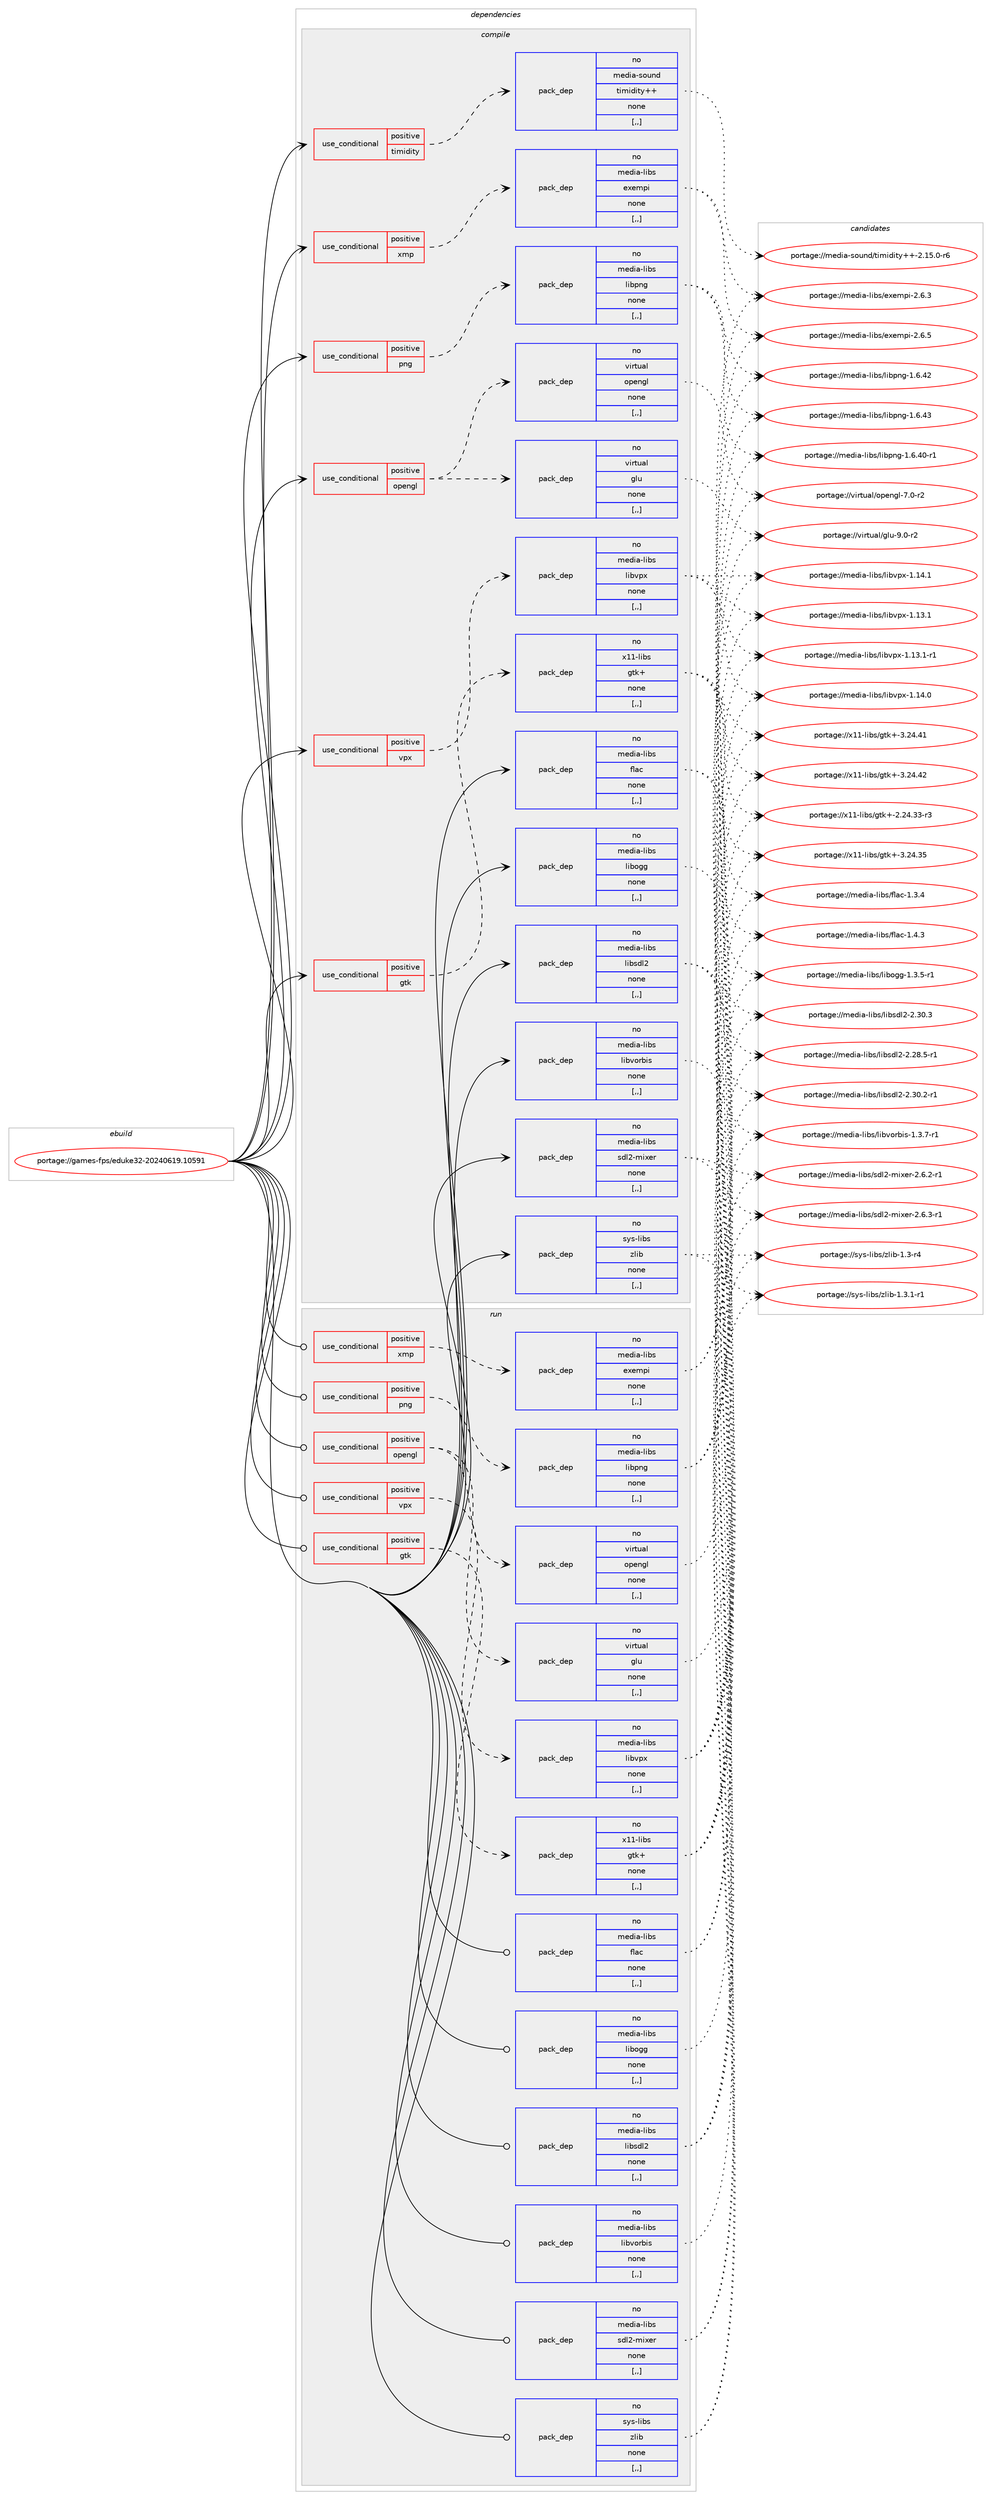 digraph prolog {

# *************
# Graph options
# *************

newrank=true;
concentrate=true;
compound=true;
graph [rankdir=LR,fontname=Helvetica,fontsize=10,ranksep=1.5];#, ranksep=2.5, nodesep=0.2];
edge  [arrowhead=vee];
node  [fontname=Helvetica,fontsize=10];

# **********
# The ebuild
# **********

subgraph cluster_leftcol {
color=gray;
rank=same;
label=<<i>ebuild</i>>;
id [label="portage://games-fps/eduke32-20240619.10591", color=red, width=4, href="../games-fps/eduke32-20240619.10591.svg"];
}

# ****************
# The dependencies
# ****************

subgraph cluster_midcol {
color=gray;
label=<<i>dependencies</i>>;
subgraph cluster_compile {
fillcolor="#eeeeee";
style=filled;
label=<<i>compile</i>>;
subgraph cond62489 {
dependency225223 [label=<<TABLE BORDER="0" CELLBORDER="1" CELLSPACING="0" CELLPADDING="4"><TR><TD ROWSPAN="3" CELLPADDING="10">use_conditional</TD></TR><TR><TD>positive</TD></TR><TR><TD>gtk</TD></TR></TABLE>>, shape=none, color=red];
subgraph pack161253 {
dependency225224 [label=<<TABLE BORDER="0" CELLBORDER="1" CELLSPACING="0" CELLPADDING="4" WIDTH="220"><TR><TD ROWSPAN="6" CELLPADDING="30">pack_dep</TD></TR><TR><TD WIDTH="110">no</TD></TR><TR><TD>x11-libs</TD></TR><TR><TD>gtk+</TD></TR><TR><TD>none</TD></TR><TR><TD>[,,]</TD></TR></TABLE>>, shape=none, color=blue];
}
dependency225223:e -> dependency225224:w [weight=20,style="dashed",arrowhead="vee"];
}
id:e -> dependency225223:w [weight=20,style="solid",arrowhead="vee"];
subgraph cond62490 {
dependency225225 [label=<<TABLE BORDER="0" CELLBORDER="1" CELLSPACING="0" CELLPADDING="4"><TR><TD ROWSPAN="3" CELLPADDING="10">use_conditional</TD></TR><TR><TD>positive</TD></TR><TR><TD>opengl</TD></TR></TABLE>>, shape=none, color=red];
subgraph pack161254 {
dependency225226 [label=<<TABLE BORDER="0" CELLBORDER="1" CELLSPACING="0" CELLPADDING="4" WIDTH="220"><TR><TD ROWSPAN="6" CELLPADDING="30">pack_dep</TD></TR><TR><TD WIDTH="110">no</TD></TR><TR><TD>virtual</TD></TR><TR><TD>glu</TD></TR><TR><TD>none</TD></TR><TR><TD>[,,]</TD></TR></TABLE>>, shape=none, color=blue];
}
dependency225225:e -> dependency225226:w [weight=20,style="dashed",arrowhead="vee"];
subgraph pack161255 {
dependency225227 [label=<<TABLE BORDER="0" CELLBORDER="1" CELLSPACING="0" CELLPADDING="4" WIDTH="220"><TR><TD ROWSPAN="6" CELLPADDING="30">pack_dep</TD></TR><TR><TD WIDTH="110">no</TD></TR><TR><TD>virtual</TD></TR><TR><TD>opengl</TD></TR><TR><TD>none</TD></TR><TR><TD>[,,]</TD></TR></TABLE>>, shape=none, color=blue];
}
dependency225225:e -> dependency225227:w [weight=20,style="dashed",arrowhead="vee"];
}
id:e -> dependency225225:w [weight=20,style="solid",arrowhead="vee"];
subgraph cond62491 {
dependency225228 [label=<<TABLE BORDER="0" CELLBORDER="1" CELLSPACING="0" CELLPADDING="4"><TR><TD ROWSPAN="3" CELLPADDING="10">use_conditional</TD></TR><TR><TD>positive</TD></TR><TR><TD>png</TD></TR></TABLE>>, shape=none, color=red];
subgraph pack161256 {
dependency225229 [label=<<TABLE BORDER="0" CELLBORDER="1" CELLSPACING="0" CELLPADDING="4" WIDTH="220"><TR><TD ROWSPAN="6" CELLPADDING="30">pack_dep</TD></TR><TR><TD WIDTH="110">no</TD></TR><TR><TD>media-libs</TD></TR><TR><TD>libpng</TD></TR><TR><TD>none</TD></TR><TR><TD>[,,]</TD></TR></TABLE>>, shape=none, color=blue];
}
dependency225228:e -> dependency225229:w [weight=20,style="dashed",arrowhead="vee"];
}
id:e -> dependency225228:w [weight=20,style="solid",arrowhead="vee"];
subgraph cond62492 {
dependency225230 [label=<<TABLE BORDER="0" CELLBORDER="1" CELLSPACING="0" CELLPADDING="4"><TR><TD ROWSPAN="3" CELLPADDING="10">use_conditional</TD></TR><TR><TD>positive</TD></TR><TR><TD>timidity</TD></TR></TABLE>>, shape=none, color=red];
subgraph pack161257 {
dependency225231 [label=<<TABLE BORDER="0" CELLBORDER="1" CELLSPACING="0" CELLPADDING="4" WIDTH="220"><TR><TD ROWSPAN="6" CELLPADDING="30">pack_dep</TD></TR><TR><TD WIDTH="110">no</TD></TR><TR><TD>media-sound</TD></TR><TR><TD>timidity++</TD></TR><TR><TD>none</TD></TR><TR><TD>[,,]</TD></TR></TABLE>>, shape=none, color=blue];
}
dependency225230:e -> dependency225231:w [weight=20,style="dashed",arrowhead="vee"];
}
id:e -> dependency225230:w [weight=20,style="solid",arrowhead="vee"];
subgraph cond62493 {
dependency225232 [label=<<TABLE BORDER="0" CELLBORDER="1" CELLSPACING="0" CELLPADDING="4"><TR><TD ROWSPAN="3" CELLPADDING="10">use_conditional</TD></TR><TR><TD>positive</TD></TR><TR><TD>vpx</TD></TR></TABLE>>, shape=none, color=red];
subgraph pack161258 {
dependency225233 [label=<<TABLE BORDER="0" CELLBORDER="1" CELLSPACING="0" CELLPADDING="4" WIDTH="220"><TR><TD ROWSPAN="6" CELLPADDING="30">pack_dep</TD></TR><TR><TD WIDTH="110">no</TD></TR><TR><TD>media-libs</TD></TR><TR><TD>libvpx</TD></TR><TR><TD>none</TD></TR><TR><TD>[,,]</TD></TR></TABLE>>, shape=none, color=blue];
}
dependency225232:e -> dependency225233:w [weight=20,style="dashed",arrowhead="vee"];
}
id:e -> dependency225232:w [weight=20,style="solid",arrowhead="vee"];
subgraph cond62494 {
dependency225234 [label=<<TABLE BORDER="0" CELLBORDER="1" CELLSPACING="0" CELLPADDING="4"><TR><TD ROWSPAN="3" CELLPADDING="10">use_conditional</TD></TR><TR><TD>positive</TD></TR><TR><TD>xmp</TD></TR></TABLE>>, shape=none, color=red];
subgraph pack161259 {
dependency225235 [label=<<TABLE BORDER="0" CELLBORDER="1" CELLSPACING="0" CELLPADDING="4" WIDTH="220"><TR><TD ROWSPAN="6" CELLPADDING="30">pack_dep</TD></TR><TR><TD WIDTH="110">no</TD></TR><TR><TD>media-libs</TD></TR><TR><TD>exempi</TD></TR><TR><TD>none</TD></TR><TR><TD>[,,]</TD></TR></TABLE>>, shape=none, color=blue];
}
dependency225234:e -> dependency225235:w [weight=20,style="dashed",arrowhead="vee"];
}
id:e -> dependency225234:w [weight=20,style="solid",arrowhead="vee"];
subgraph pack161260 {
dependency225236 [label=<<TABLE BORDER="0" CELLBORDER="1" CELLSPACING="0" CELLPADDING="4" WIDTH="220"><TR><TD ROWSPAN="6" CELLPADDING="30">pack_dep</TD></TR><TR><TD WIDTH="110">no</TD></TR><TR><TD>media-libs</TD></TR><TR><TD>flac</TD></TR><TR><TD>none</TD></TR><TR><TD>[,,]</TD></TR></TABLE>>, shape=none, color=blue];
}
id:e -> dependency225236:w [weight=20,style="solid",arrowhead="vee"];
subgraph pack161261 {
dependency225237 [label=<<TABLE BORDER="0" CELLBORDER="1" CELLSPACING="0" CELLPADDING="4" WIDTH="220"><TR><TD ROWSPAN="6" CELLPADDING="30">pack_dep</TD></TR><TR><TD WIDTH="110">no</TD></TR><TR><TD>media-libs</TD></TR><TR><TD>libogg</TD></TR><TR><TD>none</TD></TR><TR><TD>[,,]</TD></TR></TABLE>>, shape=none, color=blue];
}
id:e -> dependency225237:w [weight=20,style="solid",arrowhead="vee"];
subgraph pack161262 {
dependency225238 [label=<<TABLE BORDER="0" CELLBORDER="1" CELLSPACING="0" CELLPADDING="4" WIDTH="220"><TR><TD ROWSPAN="6" CELLPADDING="30">pack_dep</TD></TR><TR><TD WIDTH="110">no</TD></TR><TR><TD>media-libs</TD></TR><TR><TD>libsdl2</TD></TR><TR><TD>none</TD></TR><TR><TD>[,,]</TD></TR></TABLE>>, shape=none, color=blue];
}
id:e -> dependency225238:w [weight=20,style="solid",arrowhead="vee"];
subgraph pack161263 {
dependency225239 [label=<<TABLE BORDER="0" CELLBORDER="1" CELLSPACING="0" CELLPADDING="4" WIDTH="220"><TR><TD ROWSPAN="6" CELLPADDING="30">pack_dep</TD></TR><TR><TD WIDTH="110">no</TD></TR><TR><TD>media-libs</TD></TR><TR><TD>libvorbis</TD></TR><TR><TD>none</TD></TR><TR><TD>[,,]</TD></TR></TABLE>>, shape=none, color=blue];
}
id:e -> dependency225239:w [weight=20,style="solid",arrowhead="vee"];
subgraph pack161264 {
dependency225240 [label=<<TABLE BORDER="0" CELLBORDER="1" CELLSPACING="0" CELLPADDING="4" WIDTH="220"><TR><TD ROWSPAN="6" CELLPADDING="30">pack_dep</TD></TR><TR><TD WIDTH="110">no</TD></TR><TR><TD>media-libs</TD></TR><TR><TD>sdl2-mixer</TD></TR><TR><TD>none</TD></TR><TR><TD>[,,]</TD></TR></TABLE>>, shape=none, color=blue];
}
id:e -> dependency225240:w [weight=20,style="solid",arrowhead="vee"];
subgraph pack161265 {
dependency225241 [label=<<TABLE BORDER="0" CELLBORDER="1" CELLSPACING="0" CELLPADDING="4" WIDTH="220"><TR><TD ROWSPAN="6" CELLPADDING="30">pack_dep</TD></TR><TR><TD WIDTH="110">no</TD></TR><TR><TD>sys-libs</TD></TR><TR><TD>zlib</TD></TR><TR><TD>none</TD></TR><TR><TD>[,,]</TD></TR></TABLE>>, shape=none, color=blue];
}
id:e -> dependency225241:w [weight=20,style="solid",arrowhead="vee"];
}
subgraph cluster_compileandrun {
fillcolor="#eeeeee";
style=filled;
label=<<i>compile and run</i>>;
}
subgraph cluster_run {
fillcolor="#eeeeee";
style=filled;
label=<<i>run</i>>;
subgraph cond62495 {
dependency225242 [label=<<TABLE BORDER="0" CELLBORDER="1" CELLSPACING="0" CELLPADDING="4"><TR><TD ROWSPAN="3" CELLPADDING="10">use_conditional</TD></TR><TR><TD>positive</TD></TR><TR><TD>gtk</TD></TR></TABLE>>, shape=none, color=red];
subgraph pack161266 {
dependency225243 [label=<<TABLE BORDER="0" CELLBORDER="1" CELLSPACING="0" CELLPADDING="4" WIDTH="220"><TR><TD ROWSPAN="6" CELLPADDING="30">pack_dep</TD></TR><TR><TD WIDTH="110">no</TD></TR><TR><TD>x11-libs</TD></TR><TR><TD>gtk+</TD></TR><TR><TD>none</TD></TR><TR><TD>[,,]</TD></TR></TABLE>>, shape=none, color=blue];
}
dependency225242:e -> dependency225243:w [weight=20,style="dashed",arrowhead="vee"];
}
id:e -> dependency225242:w [weight=20,style="solid",arrowhead="odot"];
subgraph cond62496 {
dependency225244 [label=<<TABLE BORDER="0" CELLBORDER="1" CELLSPACING="0" CELLPADDING="4"><TR><TD ROWSPAN="3" CELLPADDING="10">use_conditional</TD></TR><TR><TD>positive</TD></TR><TR><TD>opengl</TD></TR></TABLE>>, shape=none, color=red];
subgraph pack161267 {
dependency225245 [label=<<TABLE BORDER="0" CELLBORDER="1" CELLSPACING="0" CELLPADDING="4" WIDTH="220"><TR><TD ROWSPAN="6" CELLPADDING="30">pack_dep</TD></TR><TR><TD WIDTH="110">no</TD></TR><TR><TD>virtual</TD></TR><TR><TD>glu</TD></TR><TR><TD>none</TD></TR><TR><TD>[,,]</TD></TR></TABLE>>, shape=none, color=blue];
}
dependency225244:e -> dependency225245:w [weight=20,style="dashed",arrowhead="vee"];
subgraph pack161268 {
dependency225246 [label=<<TABLE BORDER="0" CELLBORDER="1" CELLSPACING="0" CELLPADDING="4" WIDTH="220"><TR><TD ROWSPAN="6" CELLPADDING="30">pack_dep</TD></TR><TR><TD WIDTH="110">no</TD></TR><TR><TD>virtual</TD></TR><TR><TD>opengl</TD></TR><TR><TD>none</TD></TR><TR><TD>[,,]</TD></TR></TABLE>>, shape=none, color=blue];
}
dependency225244:e -> dependency225246:w [weight=20,style="dashed",arrowhead="vee"];
}
id:e -> dependency225244:w [weight=20,style="solid",arrowhead="odot"];
subgraph cond62497 {
dependency225247 [label=<<TABLE BORDER="0" CELLBORDER="1" CELLSPACING="0" CELLPADDING="4"><TR><TD ROWSPAN="3" CELLPADDING="10">use_conditional</TD></TR><TR><TD>positive</TD></TR><TR><TD>png</TD></TR></TABLE>>, shape=none, color=red];
subgraph pack161269 {
dependency225248 [label=<<TABLE BORDER="0" CELLBORDER="1" CELLSPACING="0" CELLPADDING="4" WIDTH="220"><TR><TD ROWSPAN="6" CELLPADDING="30">pack_dep</TD></TR><TR><TD WIDTH="110">no</TD></TR><TR><TD>media-libs</TD></TR><TR><TD>libpng</TD></TR><TR><TD>none</TD></TR><TR><TD>[,,]</TD></TR></TABLE>>, shape=none, color=blue];
}
dependency225247:e -> dependency225248:w [weight=20,style="dashed",arrowhead="vee"];
}
id:e -> dependency225247:w [weight=20,style="solid",arrowhead="odot"];
subgraph cond62498 {
dependency225249 [label=<<TABLE BORDER="0" CELLBORDER="1" CELLSPACING="0" CELLPADDING="4"><TR><TD ROWSPAN="3" CELLPADDING="10">use_conditional</TD></TR><TR><TD>positive</TD></TR><TR><TD>vpx</TD></TR></TABLE>>, shape=none, color=red];
subgraph pack161270 {
dependency225250 [label=<<TABLE BORDER="0" CELLBORDER="1" CELLSPACING="0" CELLPADDING="4" WIDTH="220"><TR><TD ROWSPAN="6" CELLPADDING="30">pack_dep</TD></TR><TR><TD WIDTH="110">no</TD></TR><TR><TD>media-libs</TD></TR><TR><TD>libvpx</TD></TR><TR><TD>none</TD></TR><TR><TD>[,,]</TD></TR></TABLE>>, shape=none, color=blue];
}
dependency225249:e -> dependency225250:w [weight=20,style="dashed",arrowhead="vee"];
}
id:e -> dependency225249:w [weight=20,style="solid",arrowhead="odot"];
subgraph cond62499 {
dependency225251 [label=<<TABLE BORDER="0" CELLBORDER="1" CELLSPACING="0" CELLPADDING="4"><TR><TD ROWSPAN="3" CELLPADDING="10">use_conditional</TD></TR><TR><TD>positive</TD></TR><TR><TD>xmp</TD></TR></TABLE>>, shape=none, color=red];
subgraph pack161271 {
dependency225252 [label=<<TABLE BORDER="0" CELLBORDER="1" CELLSPACING="0" CELLPADDING="4" WIDTH="220"><TR><TD ROWSPAN="6" CELLPADDING="30">pack_dep</TD></TR><TR><TD WIDTH="110">no</TD></TR><TR><TD>media-libs</TD></TR><TR><TD>exempi</TD></TR><TR><TD>none</TD></TR><TR><TD>[,,]</TD></TR></TABLE>>, shape=none, color=blue];
}
dependency225251:e -> dependency225252:w [weight=20,style="dashed",arrowhead="vee"];
}
id:e -> dependency225251:w [weight=20,style="solid",arrowhead="odot"];
subgraph pack161272 {
dependency225253 [label=<<TABLE BORDER="0" CELLBORDER="1" CELLSPACING="0" CELLPADDING="4" WIDTH="220"><TR><TD ROWSPAN="6" CELLPADDING="30">pack_dep</TD></TR><TR><TD WIDTH="110">no</TD></TR><TR><TD>media-libs</TD></TR><TR><TD>flac</TD></TR><TR><TD>none</TD></TR><TR><TD>[,,]</TD></TR></TABLE>>, shape=none, color=blue];
}
id:e -> dependency225253:w [weight=20,style="solid",arrowhead="odot"];
subgraph pack161273 {
dependency225254 [label=<<TABLE BORDER="0" CELLBORDER="1" CELLSPACING="0" CELLPADDING="4" WIDTH="220"><TR><TD ROWSPAN="6" CELLPADDING="30">pack_dep</TD></TR><TR><TD WIDTH="110">no</TD></TR><TR><TD>media-libs</TD></TR><TR><TD>libogg</TD></TR><TR><TD>none</TD></TR><TR><TD>[,,]</TD></TR></TABLE>>, shape=none, color=blue];
}
id:e -> dependency225254:w [weight=20,style="solid",arrowhead="odot"];
subgraph pack161274 {
dependency225255 [label=<<TABLE BORDER="0" CELLBORDER="1" CELLSPACING="0" CELLPADDING="4" WIDTH="220"><TR><TD ROWSPAN="6" CELLPADDING="30">pack_dep</TD></TR><TR><TD WIDTH="110">no</TD></TR><TR><TD>media-libs</TD></TR><TR><TD>libsdl2</TD></TR><TR><TD>none</TD></TR><TR><TD>[,,]</TD></TR></TABLE>>, shape=none, color=blue];
}
id:e -> dependency225255:w [weight=20,style="solid",arrowhead="odot"];
subgraph pack161275 {
dependency225256 [label=<<TABLE BORDER="0" CELLBORDER="1" CELLSPACING="0" CELLPADDING="4" WIDTH="220"><TR><TD ROWSPAN="6" CELLPADDING="30">pack_dep</TD></TR><TR><TD WIDTH="110">no</TD></TR><TR><TD>media-libs</TD></TR><TR><TD>libvorbis</TD></TR><TR><TD>none</TD></TR><TR><TD>[,,]</TD></TR></TABLE>>, shape=none, color=blue];
}
id:e -> dependency225256:w [weight=20,style="solid",arrowhead="odot"];
subgraph pack161276 {
dependency225257 [label=<<TABLE BORDER="0" CELLBORDER="1" CELLSPACING="0" CELLPADDING="4" WIDTH="220"><TR><TD ROWSPAN="6" CELLPADDING="30">pack_dep</TD></TR><TR><TD WIDTH="110">no</TD></TR><TR><TD>media-libs</TD></TR><TR><TD>sdl2-mixer</TD></TR><TR><TD>none</TD></TR><TR><TD>[,,]</TD></TR></TABLE>>, shape=none, color=blue];
}
id:e -> dependency225257:w [weight=20,style="solid",arrowhead="odot"];
subgraph pack161277 {
dependency225258 [label=<<TABLE BORDER="0" CELLBORDER="1" CELLSPACING="0" CELLPADDING="4" WIDTH="220"><TR><TD ROWSPAN="6" CELLPADDING="30">pack_dep</TD></TR><TR><TD WIDTH="110">no</TD></TR><TR><TD>sys-libs</TD></TR><TR><TD>zlib</TD></TR><TR><TD>none</TD></TR><TR><TD>[,,]</TD></TR></TABLE>>, shape=none, color=blue];
}
id:e -> dependency225258:w [weight=20,style="solid",arrowhead="odot"];
}
}

# **************
# The candidates
# **************

subgraph cluster_choices {
rank=same;
color=gray;
label=<<i>candidates</i>>;

subgraph choice161253 {
color=black;
nodesep=1;
choice12049494510810598115471031161074345504650524651514511451 [label="portage://x11-libs/gtk+-2.24.33-r3", color=red, width=4,href="../x11-libs/gtk+-2.24.33-r3.svg"];
choice1204949451081059811547103116107434551465052465153 [label="portage://x11-libs/gtk+-3.24.35", color=red, width=4,href="../x11-libs/gtk+-3.24.35.svg"];
choice1204949451081059811547103116107434551465052465249 [label="portage://x11-libs/gtk+-3.24.41", color=red, width=4,href="../x11-libs/gtk+-3.24.41.svg"];
choice1204949451081059811547103116107434551465052465250 [label="portage://x11-libs/gtk+-3.24.42", color=red, width=4,href="../x11-libs/gtk+-3.24.42.svg"];
dependency225224:e -> choice12049494510810598115471031161074345504650524651514511451:w [style=dotted,weight="100"];
dependency225224:e -> choice1204949451081059811547103116107434551465052465153:w [style=dotted,weight="100"];
dependency225224:e -> choice1204949451081059811547103116107434551465052465249:w [style=dotted,weight="100"];
dependency225224:e -> choice1204949451081059811547103116107434551465052465250:w [style=dotted,weight="100"];
}
subgraph choice161254 {
color=black;
nodesep=1;
choice1181051141161179710847103108117455746484511450 [label="portage://virtual/glu-9.0-r2", color=red, width=4,href="../virtual/glu-9.0-r2.svg"];
dependency225226:e -> choice1181051141161179710847103108117455746484511450:w [style=dotted,weight="100"];
}
subgraph choice161255 {
color=black;
nodesep=1;
choice1181051141161179710847111112101110103108455546484511450 [label="portage://virtual/opengl-7.0-r2", color=red, width=4,href="../virtual/opengl-7.0-r2.svg"];
dependency225227:e -> choice1181051141161179710847111112101110103108455546484511450:w [style=dotted,weight="100"];
}
subgraph choice161256 {
color=black;
nodesep=1;
choice1091011001059745108105981154710810598112110103454946544652484511449 [label="portage://media-libs/libpng-1.6.40-r1", color=red, width=4,href="../media-libs/libpng-1.6.40-r1.svg"];
choice109101100105974510810598115471081059811211010345494654465250 [label="portage://media-libs/libpng-1.6.42", color=red, width=4,href="../media-libs/libpng-1.6.42.svg"];
choice109101100105974510810598115471081059811211010345494654465251 [label="portage://media-libs/libpng-1.6.43", color=red, width=4,href="../media-libs/libpng-1.6.43.svg"];
dependency225229:e -> choice1091011001059745108105981154710810598112110103454946544652484511449:w [style=dotted,weight="100"];
dependency225229:e -> choice109101100105974510810598115471081059811211010345494654465250:w [style=dotted,weight="100"];
dependency225229:e -> choice109101100105974510810598115471081059811211010345494654465251:w [style=dotted,weight="100"];
}
subgraph choice161257 {
color=black;
nodesep=1;
choice1091011001059745115111117110100471161051091051001051161214343455046495346484511454 [label="portage://media-sound/timidity++-2.15.0-r6", color=red, width=4,href="../media-sound/timidity++-2.15.0-r6.svg"];
dependency225231:e -> choice1091011001059745115111117110100471161051091051001051161214343455046495346484511454:w [style=dotted,weight="100"];
}
subgraph choice161258 {
color=black;
nodesep=1;
choice109101100105974510810598115471081059811811212045494649514649 [label="portage://media-libs/libvpx-1.13.1", color=red, width=4,href="../media-libs/libvpx-1.13.1.svg"];
choice1091011001059745108105981154710810598118112120454946495146494511449 [label="portage://media-libs/libvpx-1.13.1-r1", color=red, width=4,href="../media-libs/libvpx-1.13.1-r1.svg"];
choice109101100105974510810598115471081059811811212045494649524648 [label="portage://media-libs/libvpx-1.14.0", color=red, width=4,href="../media-libs/libvpx-1.14.0.svg"];
choice109101100105974510810598115471081059811811212045494649524649 [label="portage://media-libs/libvpx-1.14.1", color=red, width=4,href="../media-libs/libvpx-1.14.1.svg"];
dependency225233:e -> choice109101100105974510810598115471081059811811212045494649514649:w [style=dotted,weight="100"];
dependency225233:e -> choice1091011001059745108105981154710810598118112120454946495146494511449:w [style=dotted,weight="100"];
dependency225233:e -> choice109101100105974510810598115471081059811811212045494649524648:w [style=dotted,weight="100"];
dependency225233:e -> choice109101100105974510810598115471081059811811212045494649524649:w [style=dotted,weight="100"];
}
subgraph choice161259 {
color=black;
nodesep=1;
choice10910110010597451081059811547101120101109112105455046544651 [label="portage://media-libs/exempi-2.6.3", color=red, width=4,href="../media-libs/exempi-2.6.3.svg"];
choice10910110010597451081059811547101120101109112105455046544653 [label="portage://media-libs/exempi-2.6.5", color=red, width=4,href="../media-libs/exempi-2.6.5.svg"];
dependency225235:e -> choice10910110010597451081059811547101120101109112105455046544651:w [style=dotted,weight="100"];
dependency225235:e -> choice10910110010597451081059811547101120101109112105455046544653:w [style=dotted,weight="100"];
}
subgraph choice161260 {
color=black;
nodesep=1;
choice109101100105974510810598115471021089799454946514652 [label="portage://media-libs/flac-1.3.4", color=red, width=4,href="../media-libs/flac-1.3.4.svg"];
choice109101100105974510810598115471021089799454946524651 [label="portage://media-libs/flac-1.4.3", color=red, width=4,href="../media-libs/flac-1.4.3.svg"];
dependency225236:e -> choice109101100105974510810598115471021089799454946514652:w [style=dotted,weight="100"];
dependency225236:e -> choice109101100105974510810598115471021089799454946524651:w [style=dotted,weight="100"];
}
subgraph choice161261 {
color=black;
nodesep=1;
choice10910110010597451081059811547108105981111031034549465146534511449 [label="portage://media-libs/libogg-1.3.5-r1", color=red, width=4,href="../media-libs/libogg-1.3.5-r1.svg"];
dependency225237:e -> choice10910110010597451081059811547108105981111031034549465146534511449:w [style=dotted,weight="100"];
}
subgraph choice161262 {
color=black;
nodesep=1;
choice109101100105974510810598115471081059811510010850455046505646534511449 [label="portage://media-libs/libsdl2-2.28.5-r1", color=red, width=4,href="../media-libs/libsdl2-2.28.5-r1.svg"];
choice109101100105974510810598115471081059811510010850455046514846504511449 [label="portage://media-libs/libsdl2-2.30.2-r1", color=red, width=4,href="../media-libs/libsdl2-2.30.2-r1.svg"];
choice10910110010597451081059811547108105981151001085045504651484651 [label="portage://media-libs/libsdl2-2.30.3", color=red, width=4,href="../media-libs/libsdl2-2.30.3.svg"];
dependency225238:e -> choice109101100105974510810598115471081059811510010850455046505646534511449:w [style=dotted,weight="100"];
dependency225238:e -> choice109101100105974510810598115471081059811510010850455046514846504511449:w [style=dotted,weight="100"];
dependency225238:e -> choice10910110010597451081059811547108105981151001085045504651484651:w [style=dotted,weight="100"];
}
subgraph choice161263 {
color=black;
nodesep=1;
choice1091011001059745108105981154710810598118111114981051154549465146554511449 [label="portage://media-libs/libvorbis-1.3.7-r1", color=red, width=4,href="../media-libs/libvorbis-1.3.7-r1.svg"];
dependency225239:e -> choice1091011001059745108105981154710810598118111114981051154549465146554511449:w [style=dotted,weight="100"];
}
subgraph choice161264 {
color=black;
nodesep=1;
choice1091011001059745108105981154711510010850451091051201011144550465446504511449 [label="portage://media-libs/sdl2-mixer-2.6.2-r1", color=red, width=4,href="../media-libs/sdl2-mixer-2.6.2-r1.svg"];
choice1091011001059745108105981154711510010850451091051201011144550465446514511449 [label="portage://media-libs/sdl2-mixer-2.6.3-r1", color=red, width=4,href="../media-libs/sdl2-mixer-2.6.3-r1.svg"];
dependency225240:e -> choice1091011001059745108105981154711510010850451091051201011144550465446504511449:w [style=dotted,weight="100"];
dependency225240:e -> choice1091011001059745108105981154711510010850451091051201011144550465446514511449:w [style=dotted,weight="100"];
}
subgraph choice161265 {
color=black;
nodesep=1;
choice11512111545108105981154712210810598454946514511452 [label="portage://sys-libs/zlib-1.3-r4", color=red, width=4,href="../sys-libs/zlib-1.3-r4.svg"];
choice115121115451081059811547122108105984549465146494511449 [label="portage://sys-libs/zlib-1.3.1-r1", color=red, width=4,href="../sys-libs/zlib-1.3.1-r1.svg"];
dependency225241:e -> choice11512111545108105981154712210810598454946514511452:w [style=dotted,weight="100"];
dependency225241:e -> choice115121115451081059811547122108105984549465146494511449:w [style=dotted,weight="100"];
}
subgraph choice161266 {
color=black;
nodesep=1;
choice12049494510810598115471031161074345504650524651514511451 [label="portage://x11-libs/gtk+-2.24.33-r3", color=red, width=4,href="../x11-libs/gtk+-2.24.33-r3.svg"];
choice1204949451081059811547103116107434551465052465153 [label="portage://x11-libs/gtk+-3.24.35", color=red, width=4,href="../x11-libs/gtk+-3.24.35.svg"];
choice1204949451081059811547103116107434551465052465249 [label="portage://x11-libs/gtk+-3.24.41", color=red, width=4,href="../x11-libs/gtk+-3.24.41.svg"];
choice1204949451081059811547103116107434551465052465250 [label="portage://x11-libs/gtk+-3.24.42", color=red, width=4,href="../x11-libs/gtk+-3.24.42.svg"];
dependency225243:e -> choice12049494510810598115471031161074345504650524651514511451:w [style=dotted,weight="100"];
dependency225243:e -> choice1204949451081059811547103116107434551465052465153:w [style=dotted,weight="100"];
dependency225243:e -> choice1204949451081059811547103116107434551465052465249:w [style=dotted,weight="100"];
dependency225243:e -> choice1204949451081059811547103116107434551465052465250:w [style=dotted,weight="100"];
}
subgraph choice161267 {
color=black;
nodesep=1;
choice1181051141161179710847103108117455746484511450 [label="portage://virtual/glu-9.0-r2", color=red, width=4,href="../virtual/glu-9.0-r2.svg"];
dependency225245:e -> choice1181051141161179710847103108117455746484511450:w [style=dotted,weight="100"];
}
subgraph choice161268 {
color=black;
nodesep=1;
choice1181051141161179710847111112101110103108455546484511450 [label="portage://virtual/opengl-7.0-r2", color=red, width=4,href="../virtual/opengl-7.0-r2.svg"];
dependency225246:e -> choice1181051141161179710847111112101110103108455546484511450:w [style=dotted,weight="100"];
}
subgraph choice161269 {
color=black;
nodesep=1;
choice1091011001059745108105981154710810598112110103454946544652484511449 [label="portage://media-libs/libpng-1.6.40-r1", color=red, width=4,href="../media-libs/libpng-1.6.40-r1.svg"];
choice109101100105974510810598115471081059811211010345494654465250 [label="portage://media-libs/libpng-1.6.42", color=red, width=4,href="../media-libs/libpng-1.6.42.svg"];
choice109101100105974510810598115471081059811211010345494654465251 [label="portage://media-libs/libpng-1.6.43", color=red, width=4,href="../media-libs/libpng-1.6.43.svg"];
dependency225248:e -> choice1091011001059745108105981154710810598112110103454946544652484511449:w [style=dotted,weight="100"];
dependency225248:e -> choice109101100105974510810598115471081059811211010345494654465250:w [style=dotted,weight="100"];
dependency225248:e -> choice109101100105974510810598115471081059811211010345494654465251:w [style=dotted,weight="100"];
}
subgraph choice161270 {
color=black;
nodesep=1;
choice109101100105974510810598115471081059811811212045494649514649 [label="portage://media-libs/libvpx-1.13.1", color=red, width=4,href="../media-libs/libvpx-1.13.1.svg"];
choice1091011001059745108105981154710810598118112120454946495146494511449 [label="portage://media-libs/libvpx-1.13.1-r1", color=red, width=4,href="../media-libs/libvpx-1.13.1-r1.svg"];
choice109101100105974510810598115471081059811811212045494649524648 [label="portage://media-libs/libvpx-1.14.0", color=red, width=4,href="../media-libs/libvpx-1.14.0.svg"];
choice109101100105974510810598115471081059811811212045494649524649 [label="portage://media-libs/libvpx-1.14.1", color=red, width=4,href="../media-libs/libvpx-1.14.1.svg"];
dependency225250:e -> choice109101100105974510810598115471081059811811212045494649514649:w [style=dotted,weight="100"];
dependency225250:e -> choice1091011001059745108105981154710810598118112120454946495146494511449:w [style=dotted,weight="100"];
dependency225250:e -> choice109101100105974510810598115471081059811811212045494649524648:w [style=dotted,weight="100"];
dependency225250:e -> choice109101100105974510810598115471081059811811212045494649524649:w [style=dotted,weight="100"];
}
subgraph choice161271 {
color=black;
nodesep=1;
choice10910110010597451081059811547101120101109112105455046544651 [label="portage://media-libs/exempi-2.6.3", color=red, width=4,href="../media-libs/exempi-2.6.3.svg"];
choice10910110010597451081059811547101120101109112105455046544653 [label="portage://media-libs/exempi-2.6.5", color=red, width=4,href="../media-libs/exempi-2.6.5.svg"];
dependency225252:e -> choice10910110010597451081059811547101120101109112105455046544651:w [style=dotted,weight="100"];
dependency225252:e -> choice10910110010597451081059811547101120101109112105455046544653:w [style=dotted,weight="100"];
}
subgraph choice161272 {
color=black;
nodesep=1;
choice109101100105974510810598115471021089799454946514652 [label="portage://media-libs/flac-1.3.4", color=red, width=4,href="../media-libs/flac-1.3.4.svg"];
choice109101100105974510810598115471021089799454946524651 [label="portage://media-libs/flac-1.4.3", color=red, width=4,href="../media-libs/flac-1.4.3.svg"];
dependency225253:e -> choice109101100105974510810598115471021089799454946514652:w [style=dotted,weight="100"];
dependency225253:e -> choice109101100105974510810598115471021089799454946524651:w [style=dotted,weight="100"];
}
subgraph choice161273 {
color=black;
nodesep=1;
choice10910110010597451081059811547108105981111031034549465146534511449 [label="portage://media-libs/libogg-1.3.5-r1", color=red, width=4,href="../media-libs/libogg-1.3.5-r1.svg"];
dependency225254:e -> choice10910110010597451081059811547108105981111031034549465146534511449:w [style=dotted,weight="100"];
}
subgraph choice161274 {
color=black;
nodesep=1;
choice109101100105974510810598115471081059811510010850455046505646534511449 [label="portage://media-libs/libsdl2-2.28.5-r1", color=red, width=4,href="../media-libs/libsdl2-2.28.5-r1.svg"];
choice109101100105974510810598115471081059811510010850455046514846504511449 [label="portage://media-libs/libsdl2-2.30.2-r1", color=red, width=4,href="../media-libs/libsdl2-2.30.2-r1.svg"];
choice10910110010597451081059811547108105981151001085045504651484651 [label="portage://media-libs/libsdl2-2.30.3", color=red, width=4,href="../media-libs/libsdl2-2.30.3.svg"];
dependency225255:e -> choice109101100105974510810598115471081059811510010850455046505646534511449:w [style=dotted,weight="100"];
dependency225255:e -> choice109101100105974510810598115471081059811510010850455046514846504511449:w [style=dotted,weight="100"];
dependency225255:e -> choice10910110010597451081059811547108105981151001085045504651484651:w [style=dotted,weight="100"];
}
subgraph choice161275 {
color=black;
nodesep=1;
choice1091011001059745108105981154710810598118111114981051154549465146554511449 [label="portage://media-libs/libvorbis-1.3.7-r1", color=red, width=4,href="../media-libs/libvorbis-1.3.7-r1.svg"];
dependency225256:e -> choice1091011001059745108105981154710810598118111114981051154549465146554511449:w [style=dotted,weight="100"];
}
subgraph choice161276 {
color=black;
nodesep=1;
choice1091011001059745108105981154711510010850451091051201011144550465446504511449 [label="portage://media-libs/sdl2-mixer-2.6.2-r1", color=red, width=4,href="../media-libs/sdl2-mixer-2.6.2-r1.svg"];
choice1091011001059745108105981154711510010850451091051201011144550465446514511449 [label="portage://media-libs/sdl2-mixer-2.6.3-r1", color=red, width=4,href="../media-libs/sdl2-mixer-2.6.3-r1.svg"];
dependency225257:e -> choice1091011001059745108105981154711510010850451091051201011144550465446504511449:w [style=dotted,weight="100"];
dependency225257:e -> choice1091011001059745108105981154711510010850451091051201011144550465446514511449:w [style=dotted,weight="100"];
}
subgraph choice161277 {
color=black;
nodesep=1;
choice11512111545108105981154712210810598454946514511452 [label="portage://sys-libs/zlib-1.3-r4", color=red, width=4,href="../sys-libs/zlib-1.3-r4.svg"];
choice115121115451081059811547122108105984549465146494511449 [label="portage://sys-libs/zlib-1.3.1-r1", color=red, width=4,href="../sys-libs/zlib-1.3.1-r1.svg"];
dependency225258:e -> choice11512111545108105981154712210810598454946514511452:w [style=dotted,weight="100"];
dependency225258:e -> choice115121115451081059811547122108105984549465146494511449:w [style=dotted,weight="100"];
}
}

}
